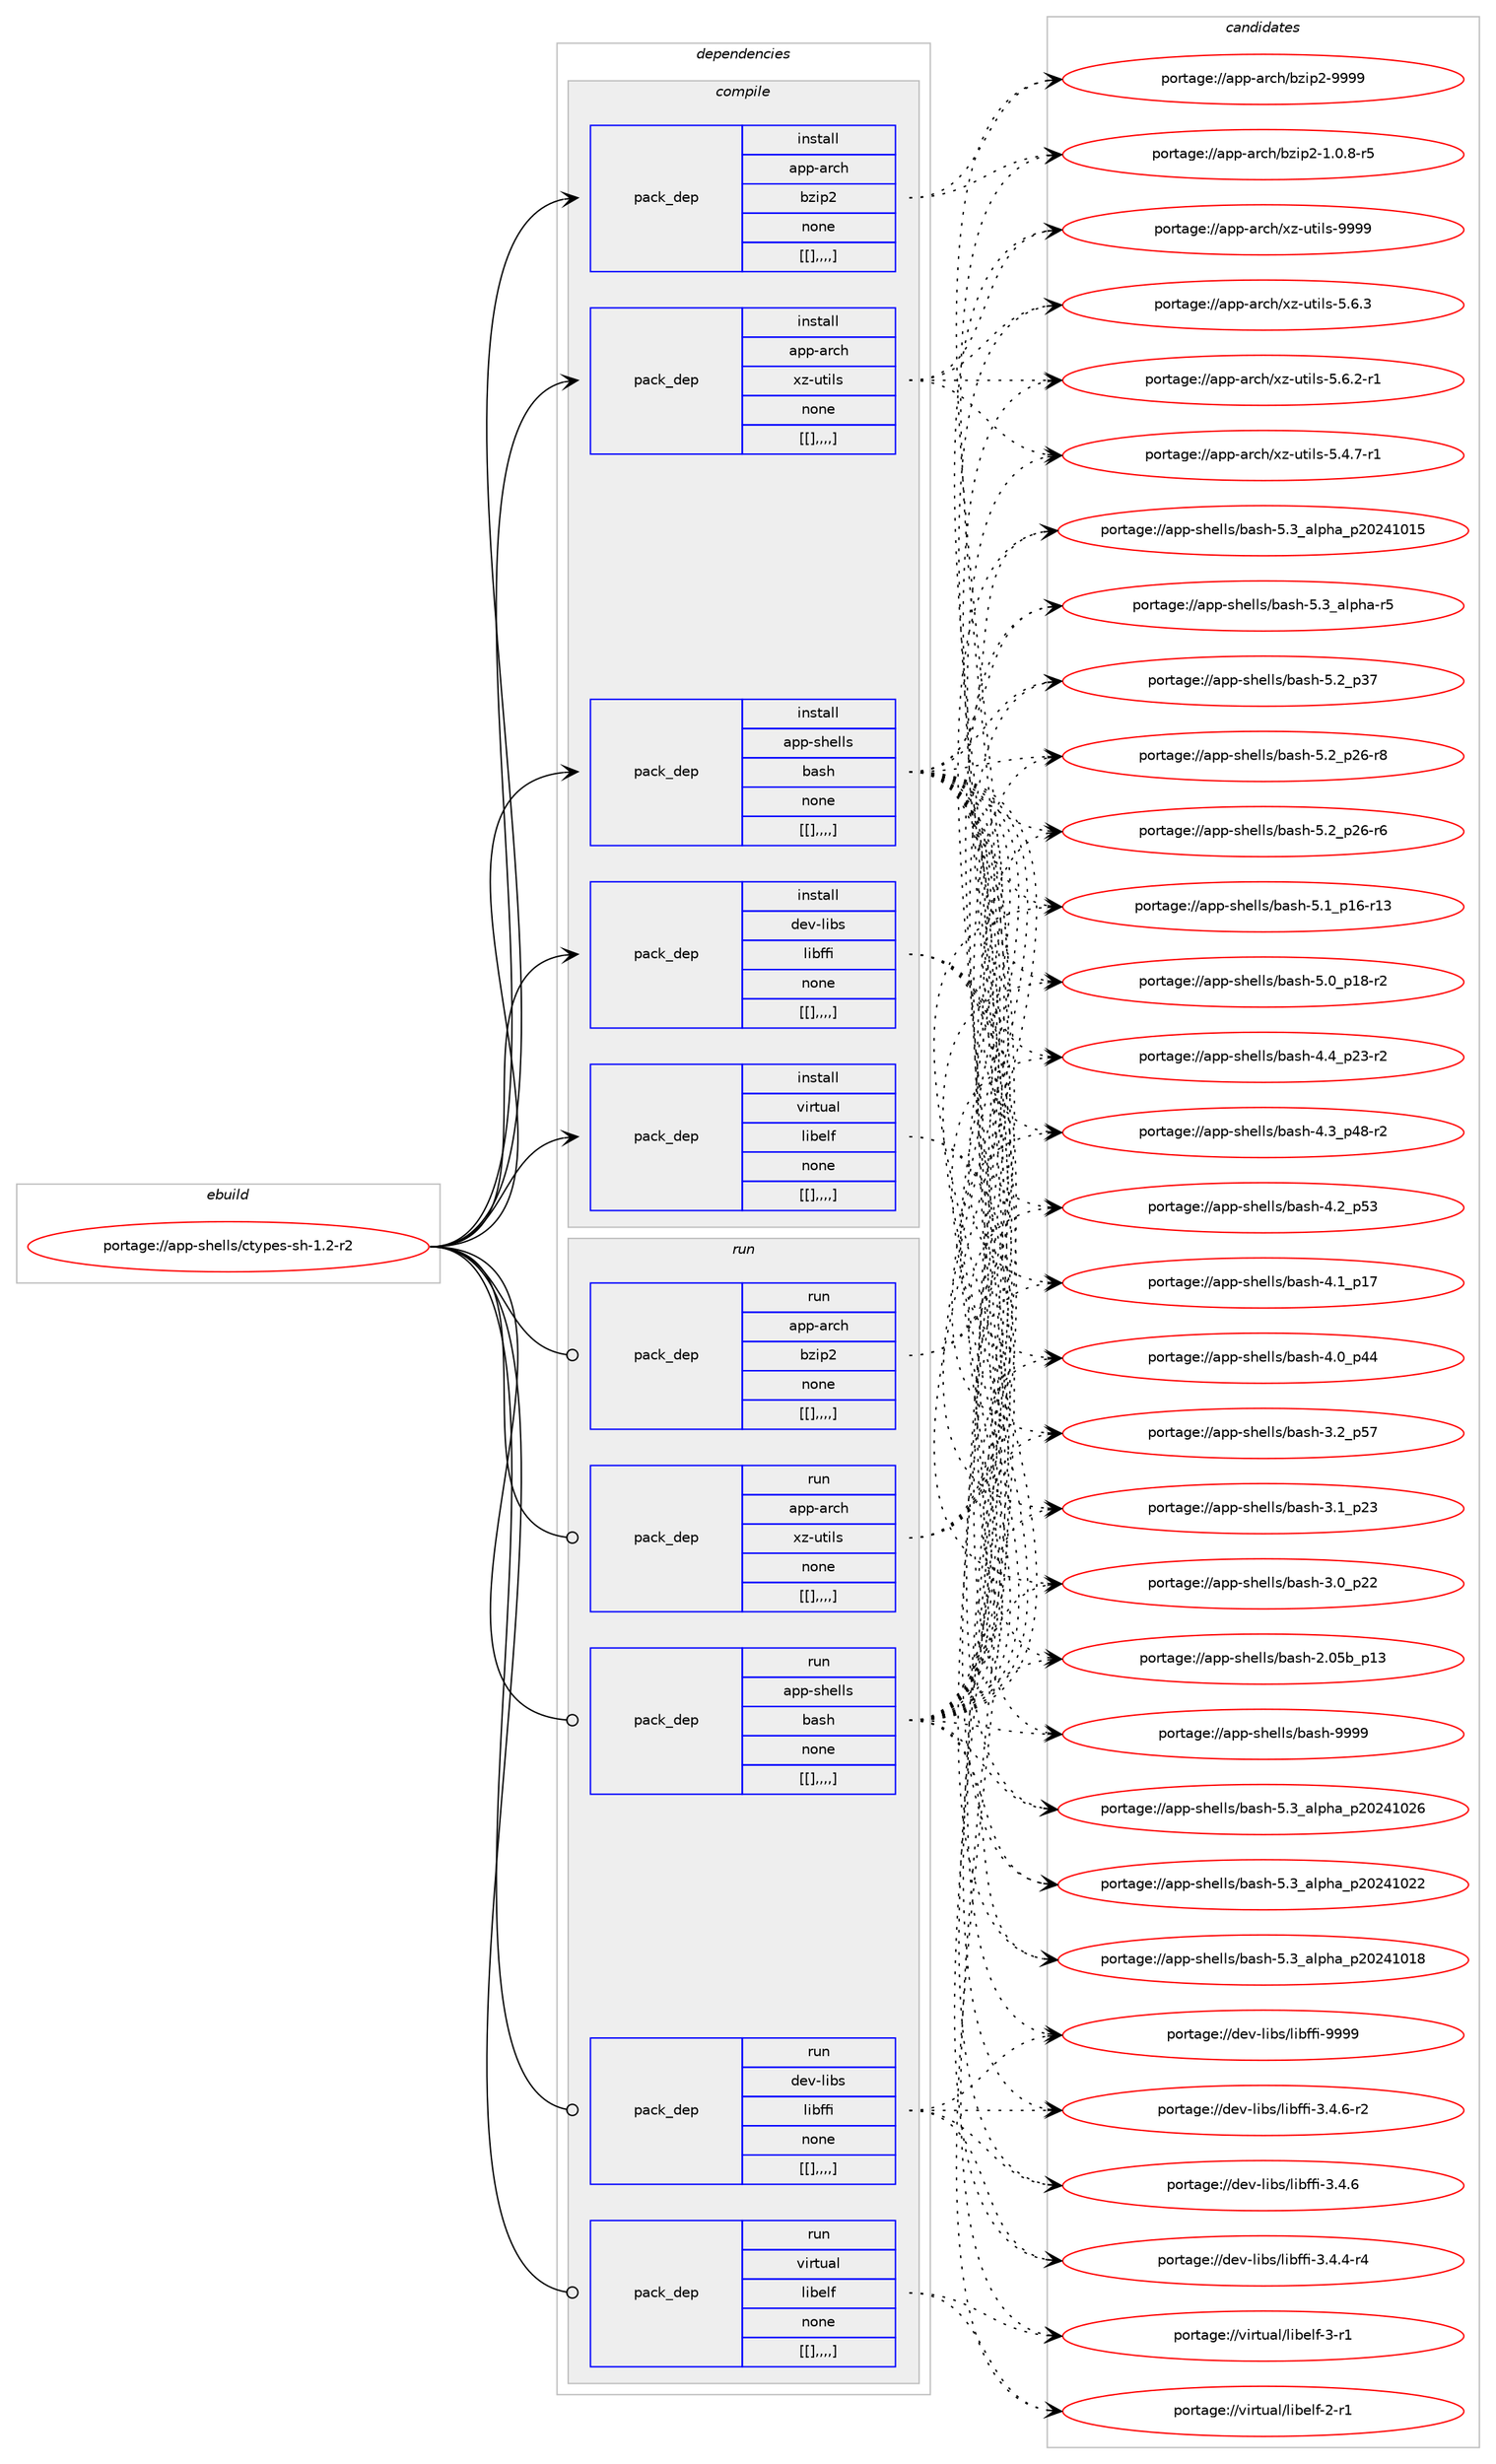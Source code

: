 digraph prolog {

# *************
# Graph options
# *************

newrank=true;
concentrate=true;
compound=true;
graph [rankdir=LR,fontname=Helvetica,fontsize=10,ranksep=1.5];#, ranksep=2.5, nodesep=0.2];
edge  [arrowhead=vee];
node  [fontname=Helvetica,fontsize=10];

# **********
# The ebuild
# **********

subgraph cluster_leftcol {
color=gray;
label=<<i>ebuild</i>>;
id [label="portage://app-shells/ctypes-sh-1.2-r2", color=red, width=4, href="../app-shells/ctypes-sh-1.2-r2.svg"];
}

# ****************
# The dependencies
# ****************

subgraph cluster_midcol {
color=gray;
label=<<i>dependencies</i>>;
subgraph cluster_compile {
fillcolor="#eeeeee";
style=filled;
label=<<i>compile</i>>;
subgraph pack38568 {
dependency54942 [label=<<TABLE BORDER="0" CELLBORDER="1" CELLSPACING="0" CELLPADDING="4" WIDTH="220"><TR><TD ROWSPAN="6" CELLPADDING="30">pack_dep</TD></TR><TR><TD WIDTH="110">install</TD></TR><TR><TD>app-arch</TD></TR><TR><TD>bzip2</TD></TR><TR><TD>none</TD></TR><TR><TD>[[],,,,]</TD></TR></TABLE>>, shape=none, color=blue];
}
id:e -> dependency54942:w [weight=20,style="solid",arrowhead="vee"];
subgraph pack38581 {
dependency54984 [label=<<TABLE BORDER="0" CELLBORDER="1" CELLSPACING="0" CELLPADDING="4" WIDTH="220"><TR><TD ROWSPAN="6" CELLPADDING="30">pack_dep</TD></TR><TR><TD WIDTH="110">install</TD></TR><TR><TD>app-arch</TD></TR><TR><TD>xz-utils</TD></TR><TR><TD>none</TD></TR><TR><TD>[[],,,,]</TD></TR></TABLE>>, shape=none, color=blue];
}
id:e -> dependency54984:w [weight=20,style="solid",arrowhead="vee"];
subgraph pack38643 {
dependency55072 [label=<<TABLE BORDER="0" CELLBORDER="1" CELLSPACING="0" CELLPADDING="4" WIDTH="220"><TR><TD ROWSPAN="6" CELLPADDING="30">pack_dep</TD></TR><TR><TD WIDTH="110">install</TD></TR><TR><TD>app-shells</TD></TR><TR><TD>bash</TD></TR><TR><TD>none</TD></TR><TR><TD>[[],,,,]</TD></TR></TABLE>>, shape=none, color=blue];
}
id:e -> dependency55072:w [weight=20,style="solid",arrowhead="vee"];
subgraph pack38686 {
dependency55182 [label=<<TABLE BORDER="0" CELLBORDER="1" CELLSPACING="0" CELLPADDING="4" WIDTH="220"><TR><TD ROWSPAN="6" CELLPADDING="30">pack_dep</TD></TR><TR><TD WIDTH="110">install</TD></TR><TR><TD>dev-libs</TD></TR><TR><TD>libffi</TD></TR><TR><TD>none</TD></TR><TR><TD>[[],,,,]</TD></TR></TABLE>>, shape=none, color=blue];
}
id:e -> dependency55182:w [weight=20,style="solid",arrowhead="vee"];
subgraph pack38736 {
dependency55186 [label=<<TABLE BORDER="0" CELLBORDER="1" CELLSPACING="0" CELLPADDING="4" WIDTH="220"><TR><TD ROWSPAN="6" CELLPADDING="30">pack_dep</TD></TR><TR><TD WIDTH="110">install</TD></TR><TR><TD>virtual</TD></TR><TR><TD>libelf</TD></TR><TR><TD>none</TD></TR><TR><TD>[[],,,,]</TD></TR></TABLE>>, shape=none, color=blue];
}
id:e -> dependency55186:w [weight=20,style="solid",arrowhead="vee"];
}
subgraph cluster_compileandrun {
fillcolor="#eeeeee";
style=filled;
label=<<i>compile and run</i>>;
}
subgraph cluster_run {
fillcolor="#eeeeee";
style=filled;
label=<<i>run</i>>;
subgraph pack38756 {
dependency55215 [label=<<TABLE BORDER="0" CELLBORDER="1" CELLSPACING="0" CELLPADDING="4" WIDTH="220"><TR><TD ROWSPAN="6" CELLPADDING="30">pack_dep</TD></TR><TR><TD WIDTH="110">run</TD></TR><TR><TD>app-arch</TD></TR><TR><TD>bzip2</TD></TR><TR><TD>none</TD></TR><TR><TD>[[],,,,]</TD></TR></TABLE>>, shape=none, color=blue];
}
id:e -> dependency55215:w [weight=20,style="solid",arrowhead="odot"];
subgraph pack38766 {
dependency55235 [label=<<TABLE BORDER="0" CELLBORDER="1" CELLSPACING="0" CELLPADDING="4" WIDTH="220"><TR><TD ROWSPAN="6" CELLPADDING="30">pack_dep</TD></TR><TR><TD WIDTH="110">run</TD></TR><TR><TD>app-arch</TD></TR><TR><TD>xz-utils</TD></TR><TR><TD>none</TD></TR><TR><TD>[[],,,,]</TD></TR></TABLE>>, shape=none, color=blue];
}
id:e -> dependency55235:w [weight=20,style="solid",arrowhead="odot"];
subgraph pack38779 {
dependency55255 [label=<<TABLE BORDER="0" CELLBORDER="1" CELLSPACING="0" CELLPADDING="4" WIDTH="220"><TR><TD ROWSPAN="6" CELLPADDING="30">pack_dep</TD></TR><TR><TD WIDTH="110">run</TD></TR><TR><TD>app-shells</TD></TR><TR><TD>bash</TD></TR><TR><TD>none</TD></TR><TR><TD>[[],,,,]</TD></TR></TABLE>>, shape=none, color=blue];
}
id:e -> dependency55255:w [weight=20,style="solid",arrowhead="odot"];
subgraph pack38804 {
dependency55307 [label=<<TABLE BORDER="0" CELLBORDER="1" CELLSPACING="0" CELLPADDING="4" WIDTH="220"><TR><TD ROWSPAN="6" CELLPADDING="30">pack_dep</TD></TR><TR><TD WIDTH="110">run</TD></TR><TR><TD>dev-libs</TD></TR><TR><TD>libffi</TD></TR><TR><TD>none</TD></TR><TR><TD>[[],,,,]</TD></TR></TABLE>>, shape=none, color=blue];
}
id:e -> dependency55307:w [weight=20,style="solid",arrowhead="odot"];
subgraph pack38819 {
dependency55323 [label=<<TABLE BORDER="0" CELLBORDER="1" CELLSPACING="0" CELLPADDING="4" WIDTH="220"><TR><TD ROWSPAN="6" CELLPADDING="30">pack_dep</TD></TR><TR><TD WIDTH="110">run</TD></TR><TR><TD>virtual</TD></TR><TR><TD>libelf</TD></TR><TR><TD>none</TD></TR><TR><TD>[[],,,,]</TD></TR></TABLE>>, shape=none, color=blue];
}
id:e -> dependency55323:w [weight=20,style="solid",arrowhead="odot"];
}
}

# **************
# The candidates
# **************

subgraph cluster_choices {
rank=same;
color=gray;
label=<<i>candidates</i>>;

subgraph choice37603 {
color=black;
nodesep=1;
choice971121124597114991044798122105112504557575757 [label="portage://app-arch/bzip2-9999", color=red, width=4,href="../app-arch/bzip2-9999.svg"];
choice971121124597114991044798122105112504549464846564511453 [label="portage://app-arch/bzip2-1.0.8-r5", color=red, width=4,href="../app-arch/bzip2-1.0.8-r5.svg"];
dependency54942:e -> choice971121124597114991044798122105112504557575757:w [style=dotted,weight="100"];
dependency54942:e -> choice971121124597114991044798122105112504549464846564511453:w [style=dotted,weight="100"];
}
subgraph choice37625 {
color=black;
nodesep=1;
choice9711211245971149910447120122451171161051081154557575757 [label="portage://app-arch/xz-utils-9999", color=red, width=4,href="../app-arch/xz-utils-9999.svg"];
choice971121124597114991044712012245117116105108115455346544651 [label="portage://app-arch/xz-utils-5.6.3", color=red, width=4,href="../app-arch/xz-utils-5.6.3.svg"];
choice9711211245971149910447120122451171161051081154553465446504511449 [label="portage://app-arch/xz-utils-5.6.2-r1", color=red, width=4,href="../app-arch/xz-utils-5.6.2-r1.svg"];
choice9711211245971149910447120122451171161051081154553465246554511449 [label="portage://app-arch/xz-utils-5.4.7-r1", color=red, width=4,href="../app-arch/xz-utils-5.4.7-r1.svg"];
dependency54984:e -> choice9711211245971149910447120122451171161051081154557575757:w [style=dotted,weight="100"];
dependency54984:e -> choice971121124597114991044712012245117116105108115455346544651:w [style=dotted,weight="100"];
dependency54984:e -> choice9711211245971149910447120122451171161051081154553465446504511449:w [style=dotted,weight="100"];
dependency54984:e -> choice9711211245971149910447120122451171161051081154553465246554511449:w [style=dotted,weight="100"];
}
subgraph choice37628 {
color=black;
nodesep=1;
choice97112112451151041011081081154798971151044557575757 [label="portage://app-shells/bash-9999", color=red, width=4,href="../app-shells/bash-9999.svg"];
choice971121124511510410110810811547989711510445534651959710811210497951125048505249485054 [label="portage://app-shells/bash-5.3_alpha_p20241026", color=red, width=4,href="../app-shells/bash-5.3_alpha_p20241026.svg"];
choice971121124511510410110810811547989711510445534651959710811210497951125048505249485050 [label="portage://app-shells/bash-5.3_alpha_p20241022", color=red, width=4,href="../app-shells/bash-5.3_alpha_p20241022.svg"];
choice971121124511510410110810811547989711510445534651959710811210497951125048505249484956 [label="portage://app-shells/bash-5.3_alpha_p20241018", color=red, width=4,href="../app-shells/bash-5.3_alpha_p20241018.svg"];
choice971121124511510410110810811547989711510445534651959710811210497951125048505249484953 [label="portage://app-shells/bash-5.3_alpha_p20241015", color=red, width=4,href="../app-shells/bash-5.3_alpha_p20241015.svg"];
choice9711211245115104101108108115479897115104455346519597108112104974511453 [label="portage://app-shells/bash-5.3_alpha-r5", color=red, width=4,href="../app-shells/bash-5.3_alpha-r5.svg"];
choice971121124511510410110810811547989711510445534650951125155 [label="portage://app-shells/bash-5.2_p37", color=red, width=4,href="../app-shells/bash-5.2_p37.svg"];
choice9711211245115104101108108115479897115104455346509511250544511456 [label="portage://app-shells/bash-5.2_p26-r8", color=red, width=4,href="../app-shells/bash-5.2_p26-r8.svg"];
choice9711211245115104101108108115479897115104455346509511250544511454 [label="portage://app-shells/bash-5.2_p26-r6", color=red, width=4,href="../app-shells/bash-5.2_p26-r6.svg"];
choice971121124511510410110810811547989711510445534649951124954451144951 [label="portage://app-shells/bash-5.1_p16-r13", color=red, width=4,href="../app-shells/bash-5.1_p16-r13.svg"];
choice9711211245115104101108108115479897115104455346489511249564511450 [label="portage://app-shells/bash-5.0_p18-r2", color=red, width=4,href="../app-shells/bash-5.0_p18-r2.svg"];
choice9711211245115104101108108115479897115104455246529511250514511450 [label="portage://app-shells/bash-4.4_p23-r2", color=red, width=4,href="../app-shells/bash-4.4_p23-r2.svg"];
choice9711211245115104101108108115479897115104455246519511252564511450 [label="portage://app-shells/bash-4.3_p48-r2", color=red, width=4,href="../app-shells/bash-4.3_p48-r2.svg"];
choice971121124511510410110810811547989711510445524650951125351 [label="portage://app-shells/bash-4.2_p53", color=red, width=4,href="../app-shells/bash-4.2_p53.svg"];
choice971121124511510410110810811547989711510445524649951124955 [label="portage://app-shells/bash-4.1_p17", color=red, width=4,href="../app-shells/bash-4.1_p17.svg"];
choice971121124511510410110810811547989711510445524648951125252 [label="portage://app-shells/bash-4.0_p44", color=red, width=4,href="../app-shells/bash-4.0_p44.svg"];
choice971121124511510410110810811547989711510445514650951125355 [label="portage://app-shells/bash-3.2_p57", color=red, width=4,href="../app-shells/bash-3.2_p57.svg"];
choice971121124511510410110810811547989711510445514649951125051 [label="portage://app-shells/bash-3.1_p23", color=red, width=4,href="../app-shells/bash-3.1_p23.svg"];
choice971121124511510410110810811547989711510445514648951125050 [label="portage://app-shells/bash-3.0_p22", color=red, width=4,href="../app-shells/bash-3.0_p22.svg"];
choice9711211245115104101108108115479897115104455046485398951124951 [label="portage://app-shells/bash-2.05b_p13", color=red, width=4,href="../app-shells/bash-2.05b_p13.svg"];
dependency55072:e -> choice97112112451151041011081081154798971151044557575757:w [style=dotted,weight="100"];
dependency55072:e -> choice971121124511510410110810811547989711510445534651959710811210497951125048505249485054:w [style=dotted,weight="100"];
dependency55072:e -> choice971121124511510410110810811547989711510445534651959710811210497951125048505249485050:w [style=dotted,weight="100"];
dependency55072:e -> choice971121124511510410110810811547989711510445534651959710811210497951125048505249484956:w [style=dotted,weight="100"];
dependency55072:e -> choice971121124511510410110810811547989711510445534651959710811210497951125048505249484953:w [style=dotted,weight="100"];
dependency55072:e -> choice9711211245115104101108108115479897115104455346519597108112104974511453:w [style=dotted,weight="100"];
dependency55072:e -> choice971121124511510410110810811547989711510445534650951125155:w [style=dotted,weight="100"];
dependency55072:e -> choice9711211245115104101108108115479897115104455346509511250544511456:w [style=dotted,weight="100"];
dependency55072:e -> choice9711211245115104101108108115479897115104455346509511250544511454:w [style=dotted,weight="100"];
dependency55072:e -> choice971121124511510410110810811547989711510445534649951124954451144951:w [style=dotted,weight="100"];
dependency55072:e -> choice9711211245115104101108108115479897115104455346489511249564511450:w [style=dotted,weight="100"];
dependency55072:e -> choice9711211245115104101108108115479897115104455246529511250514511450:w [style=dotted,weight="100"];
dependency55072:e -> choice9711211245115104101108108115479897115104455246519511252564511450:w [style=dotted,weight="100"];
dependency55072:e -> choice971121124511510410110810811547989711510445524650951125351:w [style=dotted,weight="100"];
dependency55072:e -> choice971121124511510410110810811547989711510445524649951124955:w [style=dotted,weight="100"];
dependency55072:e -> choice971121124511510410110810811547989711510445524648951125252:w [style=dotted,weight="100"];
dependency55072:e -> choice971121124511510410110810811547989711510445514650951125355:w [style=dotted,weight="100"];
dependency55072:e -> choice971121124511510410110810811547989711510445514649951125051:w [style=dotted,weight="100"];
dependency55072:e -> choice971121124511510410110810811547989711510445514648951125050:w [style=dotted,weight="100"];
dependency55072:e -> choice9711211245115104101108108115479897115104455046485398951124951:w [style=dotted,weight="100"];
}
subgraph choice37652 {
color=black;
nodesep=1;
choice100101118451081059811547108105981021021054557575757 [label="portage://dev-libs/libffi-9999", color=red, width=4,href="../dev-libs/libffi-9999.svg"];
choice100101118451081059811547108105981021021054551465246544511450 [label="portage://dev-libs/libffi-3.4.6-r2", color=red, width=4,href="../dev-libs/libffi-3.4.6-r2.svg"];
choice10010111845108105981154710810598102102105455146524654 [label="portage://dev-libs/libffi-3.4.6", color=red, width=4,href="../dev-libs/libffi-3.4.6.svg"];
choice100101118451081059811547108105981021021054551465246524511452 [label="portage://dev-libs/libffi-3.4.4-r4", color=red, width=4,href="../dev-libs/libffi-3.4.4-r4.svg"];
dependency55182:e -> choice100101118451081059811547108105981021021054557575757:w [style=dotted,weight="100"];
dependency55182:e -> choice100101118451081059811547108105981021021054551465246544511450:w [style=dotted,weight="100"];
dependency55182:e -> choice10010111845108105981154710810598102102105455146524654:w [style=dotted,weight="100"];
dependency55182:e -> choice100101118451081059811547108105981021021054551465246524511452:w [style=dotted,weight="100"];
}
subgraph choice37670 {
color=black;
nodesep=1;
choice11810511411611797108471081059810110810245514511449 [label="portage://virtual/libelf-3-r1", color=red, width=4,href="../virtual/libelf-3-r1.svg"];
choice11810511411611797108471081059810110810245504511449 [label="portage://virtual/libelf-2-r1", color=red, width=4,href="../virtual/libelf-2-r1.svg"];
dependency55186:e -> choice11810511411611797108471081059810110810245514511449:w [style=dotted,weight="100"];
dependency55186:e -> choice11810511411611797108471081059810110810245504511449:w [style=dotted,weight="100"];
}
subgraph choice37707 {
color=black;
nodesep=1;
choice971121124597114991044798122105112504557575757 [label="portage://app-arch/bzip2-9999", color=red, width=4,href="../app-arch/bzip2-9999.svg"];
choice971121124597114991044798122105112504549464846564511453 [label="portage://app-arch/bzip2-1.0.8-r5", color=red, width=4,href="../app-arch/bzip2-1.0.8-r5.svg"];
dependency55215:e -> choice971121124597114991044798122105112504557575757:w [style=dotted,weight="100"];
dependency55215:e -> choice971121124597114991044798122105112504549464846564511453:w [style=dotted,weight="100"];
}
subgraph choice37786 {
color=black;
nodesep=1;
choice9711211245971149910447120122451171161051081154557575757 [label="portage://app-arch/xz-utils-9999", color=red, width=4,href="../app-arch/xz-utils-9999.svg"];
choice971121124597114991044712012245117116105108115455346544651 [label="portage://app-arch/xz-utils-5.6.3", color=red, width=4,href="../app-arch/xz-utils-5.6.3.svg"];
choice9711211245971149910447120122451171161051081154553465446504511449 [label="portage://app-arch/xz-utils-5.6.2-r1", color=red, width=4,href="../app-arch/xz-utils-5.6.2-r1.svg"];
choice9711211245971149910447120122451171161051081154553465246554511449 [label="portage://app-arch/xz-utils-5.4.7-r1", color=red, width=4,href="../app-arch/xz-utils-5.4.7-r1.svg"];
dependency55235:e -> choice9711211245971149910447120122451171161051081154557575757:w [style=dotted,weight="100"];
dependency55235:e -> choice971121124597114991044712012245117116105108115455346544651:w [style=dotted,weight="100"];
dependency55235:e -> choice9711211245971149910447120122451171161051081154553465446504511449:w [style=dotted,weight="100"];
dependency55235:e -> choice9711211245971149910447120122451171161051081154553465246554511449:w [style=dotted,weight="100"];
}
subgraph choice37794 {
color=black;
nodesep=1;
choice97112112451151041011081081154798971151044557575757 [label="portage://app-shells/bash-9999", color=red, width=4,href="../app-shells/bash-9999.svg"];
choice971121124511510410110810811547989711510445534651959710811210497951125048505249485054 [label="portage://app-shells/bash-5.3_alpha_p20241026", color=red, width=4,href="../app-shells/bash-5.3_alpha_p20241026.svg"];
choice971121124511510410110810811547989711510445534651959710811210497951125048505249485050 [label="portage://app-shells/bash-5.3_alpha_p20241022", color=red, width=4,href="../app-shells/bash-5.3_alpha_p20241022.svg"];
choice971121124511510410110810811547989711510445534651959710811210497951125048505249484956 [label="portage://app-shells/bash-5.3_alpha_p20241018", color=red, width=4,href="../app-shells/bash-5.3_alpha_p20241018.svg"];
choice971121124511510410110810811547989711510445534651959710811210497951125048505249484953 [label="portage://app-shells/bash-5.3_alpha_p20241015", color=red, width=4,href="../app-shells/bash-5.3_alpha_p20241015.svg"];
choice9711211245115104101108108115479897115104455346519597108112104974511453 [label="portage://app-shells/bash-5.3_alpha-r5", color=red, width=4,href="../app-shells/bash-5.3_alpha-r5.svg"];
choice971121124511510410110810811547989711510445534650951125155 [label="portage://app-shells/bash-5.2_p37", color=red, width=4,href="../app-shells/bash-5.2_p37.svg"];
choice9711211245115104101108108115479897115104455346509511250544511456 [label="portage://app-shells/bash-5.2_p26-r8", color=red, width=4,href="../app-shells/bash-5.2_p26-r8.svg"];
choice9711211245115104101108108115479897115104455346509511250544511454 [label="portage://app-shells/bash-5.2_p26-r6", color=red, width=4,href="../app-shells/bash-5.2_p26-r6.svg"];
choice971121124511510410110810811547989711510445534649951124954451144951 [label="portage://app-shells/bash-5.1_p16-r13", color=red, width=4,href="../app-shells/bash-5.1_p16-r13.svg"];
choice9711211245115104101108108115479897115104455346489511249564511450 [label="portage://app-shells/bash-5.0_p18-r2", color=red, width=4,href="../app-shells/bash-5.0_p18-r2.svg"];
choice9711211245115104101108108115479897115104455246529511250514511450 [label="portage://app-shells/bash-4.4_p23-r2", color=red, width=4,href="../app-shells/bash-4.4_p23-r2.svg"];
choice9711211245115104101108108115479897115104455246519511252564511450 [label="portage://app-shells/bash-4.3_p48-r2", color=red, width=4,href="../app-shells/bash-4.3_p48-r2.svg"];
choice971121124511510410110810811547989711510445524650951125351 [label="portage://app-shells/bash-4.2_p53", color=red, width=4,href="../app-shells/bash-4.2_p53.svg"];
choice971121124511510410110810811547989711510445524649951124955 [label="portage://app-shells/bash-4.1_p17", color=red, width=4,href="../app-shells/bash-4.1_p17.svg"];
choice971121124511510410110810811547989711510445524648951125252 [label="portage://app-shells/bash-4.0_p44", color=red, width=4,href="../app-shells/bash-4.0_p44.svg"];
choice971121124511510410110810811547989711510445514650951125355 [label="portage://app-shells/bash-3.2_p57", color=red, width=4,href="../app-shells/bash-3.2_p57.svg"];
choice971121124511510410110810811547989711510445514649951125051 [label="portage://app-shells/bash-3.1_p23", color=red, width=4,href="../app-shells/bash-3.1_p23.svg"];
choice971121124511510410110810811547989711510445514648951125050 [label="portage://app-shells/bash-3.0_p22", color=red, width=4,href="../app-shells/bash-3.0_p22.svg"];
choice9711211245115104101108108115479897115104455046485398951124951 [label="portage://app-shells/bash-2.05b_p13", color=red, width=4,href="../app-shells/bash-2.05b_p13.svg"];
dependency55255:e -> choice97112112451151041011081081154798971151044557575757:w [style=dotted,weight="100"];
dependency55255:e -> choice971121124511510410110810811547989711510445534651959710811210497951125048505249485054:w [style=dotted,weight="100"];
dependency55255:e -> choice971121124511510410110810811547989711510445534651959710811210497951125048505249485050:w [style=dotted,weight="100"];
dependency55255:e -> choice971121124511510410110810811547989711510445534651959710811210497951125048505249484956:w [style=dotted,weight="100"];
dependency55255:e -> choice971121124511510410110810811547989711510445534651959710811210497951125048505249484953:w [style=dotted,weight="100"];
dependency55255:e -> choice9711211245115104101108108115479897115104455346519597108112104974511453:w [style=dotted,weight="100"];
dependency55255:e -> choice971121124511510410110810811547989711510445534650951125155:w [style=dotted,weight="100"];
dependency55255:e -> choice9711211245115104101108108115479897115104455346509511250544511456:w [style=dotted,weight="100"];
dependency55255:e -> choice9711211245115104101108108115479897115104455346509511250544511454:w [style=dotted,weight="100"];
dependency55255:e -> choice971121124511510410110810811547989711510445534649951124954451144951:w [style=dotted,weight="100"];
dependency55255:e -> choice9711211245115104101108108115479897115104455346489511249564511450:w [style=dotted,weight="100"];
dependency55255:e -> choice9711211245115104101108108115479897115104455246529511250514511450:w [style=dotted,weight="100"];
dependency55255:e -> choice9711211245115104101108108115479897115104455246519511252564511450:w [style=dotted,weight="100"];
dependency55255:e -> choice971121124511510410110810811547989711510445524650951125351:w [style=dotted,weight="100"];
dependency55255:e -> choice971121124511510410110810811547989711510445524649951124955:w [style=dotted,weight="100"];
dependency55255:e -> choice971121124511510410110810811547989711510445524648951125252:w [style=dotted,weight="100"];
dependency55255:e -> choice971121124511510410110810811547989711510445514650951125355:w [style=dotted,weight="100"];
dependency55255:e -> choice971121124511510410110810811547989711510445514649951125051:w [style=dotted,weight="100"];
dependency55255:e -> choice971121124511510410110810811547989711510445514648951125050:w [style=dotted,weight="100"];
dependency55255:e -> choice9711211245115104101108108115479897115104455046485398951124951:w [style=dotted,weight="100"];
}
subgraph choice37820 {
color=black;
nodesep=1;
choice100101118451081059811547108105981021021054557575757 [label="portage://dev-libs/libffi-9999", color=red, width=4,href="../dev-libs/libffi-9999.svg"];
choice100101118451081059811547108105981021021054551465246544511450 [label="portage://dev-libs/libffi-3.4.6-r2", color=red, width=4,href="../dev-libs/libffi-3.4.6-r2.svg"];
choice10010111845108105981154710810598102102105455146524654 [label="portage://dev-libs/libffi-3.4.6", color=red, width=4,href="../dev-libs/libffi-3.4.6.svg"];
choice100101118451081059811547108105981021021054551465246524511452 [label="portage://dev-libs/libffi-3.4.4-r4", color=red, width=4,href="../dev-libs/libffi-3.4.4-r4.svg"];
dependency55307:e -> choice100101118451081059811547108105981021021054557575757:w [style=dotted,weight="100"];
dependency55307:e -> choice100101118451081059811547108105981021021054551465246544511450:w [style=dotted,weight="100"];
dependency55307:e -> choice10010111845108105981154710810598102102105455146524654:w [style=dotted,weight="100"];
dependency55307:e -> choice100101118451081059811547108105981021021054551465246524511452:w [style=dotted,weight="100"];
}
subgraph choice37828 {
color=black;
nodesep=1;
choice11810511411611797108471081059810110810245514511449 [label="portage://virtual/libelf-3-r1", color=red, width=4,href="../virtual/libelf-3-r1.svg"];
choice11810511411611797108471081059810110810245504511449 [label="portage://virtual/libelf-2-r1", color=red, width=4,href="../virtual/libelf-2-r1.svg"];
dependency55323:e -> choice11810511411611797108471081059810110810245514511449:w [style=dotted,weight="100"];
dependency55323:e -> choice11810511411611797108471081059810110810245504511449:w [style=dotted,weight="100"];
}
}

}

